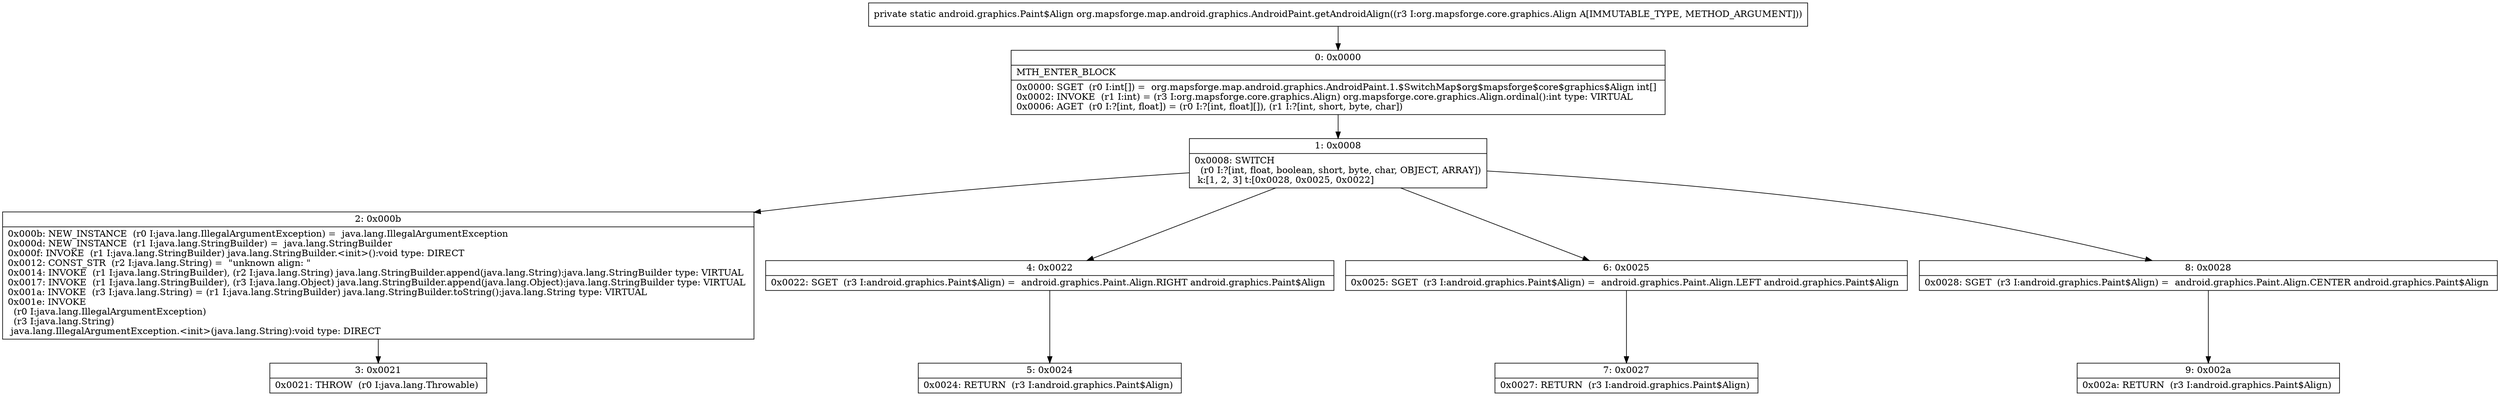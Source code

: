 digraph "CFG fororg.mapsforge.map.android.graphics.AndroidPaint.getAndroidAlign(Lorg\/mapsforge\/core\/graphics\/Align;)Landroid\/graphics\/Paint$Align;" {
Node_0 [shape=record,label="{0\:\ 0x0000|MTH_ENTER_BLOCK\l|0x0000: SGET  (r0 I:int[]) =  org.mapsforge.map.android.graphics.AndroidPaint.1.$SwitchMap$org$mapsforge$core$graphics$Align int[] \l0x0002: INVOKE  (r1 I:int) = (r3 I:org.mapsforge.core.graphics.Align) org.mapsforge.core.graphics.Align.ordinal():int type: VIRTUAL \l0x0006: AGET  (r0 I:?[int, float]) = (r0 I:?[int, float][]), (r1 I:?[int, short, byte, char]) \l}"];
Node_1 [shape=record,label="{1\:\ 0x0008|0x0008: SWITCH  \l  (r0 I:?[int, float, boolean, short, byte, char, OBJECT, ARRAY])\l k:[1, 2, 3] t:[0x0028, 0x0025, 0x0022] \l}"];
Node_2 [shape=record,label="{2\:\ 0x000b|0x000b: NEW_INSTANCE  (r0 I:java.lang.IllegalArgumentException) =  java.lang.IllegalArgumentException \l0x000d: NEW_INSTANCE  (r1 I:java.lang.StringBuilder) =  java.lang.StringBuilder \l0x000f: INVOKE  (r1 I:java.lang.StringBuilder) java.lang.StringBuilder.\<init\>():void type: DIRECT \l0x0012: CONST_STR  (r2 I:java.lang.String) =  \"unknown align: \" \l0x0014: INVOKE  (r1 I:java.lang.StringBuilder), (r2 I:java.lang.String) java.lang.StringBuilder.append(java.lang.String):java.lang.StringBuilder type: VIRTUAL \l0x0017: INVOKE  (r1 I:java.lang.StringBuilder), (r3 I:java.lang.Object) java.lang.StringBuilder.append(java.lang.Object):java.lang.StringBuilder type: VIRTUAL \l0x001a: INVOKE  (r3 I:java.lang.String) = (r1 I:java.lang.StringBuilder) java.lang.StringBuilder.toString():java.lang.String type: VIRTUAL \l0x001e: INVOKE  \l  (r0 I:java.lang.IllegalArgumentException)\l  (r3 I:java.lang.String)\l java.lang.IllegalArgumentException.\<init\>(java.lang.String):void type: DIRECT \l}"];
Node_3 [shape=record,label="{3\:\ 0x0021|0x0021: THROW  (r0 I:java.lang.Throwable) \l}"];
Node_4 [shape=record,label="{4\:\ 0x0022|0x0022: SGET  (r3 I:android.graphics.Paint$Align) =  android.graphics.Paint.Align.RIGHT android.graphics.Paint$Align \l}"];
Node_5 [shape=record,label="{5\:\ 0x0024|0x0024: RETURN  (r3 I:android.graphics.Paint$Align) \l}"];
Node_6 [shape=record,label="{6\:\ 0x0025|0x0025: SGET  (r3 I:android.graphics.Paint$Align) =  android.graphics.Paint.Align.LEFT android.graphics.Paint$Align \l}"];
Node_7 [shape=record,label="{7\:\ 0x0027|0x0027: RETURN  (r3 I:android.graphics.Paint$Align) \l}"];
Node_8 [shape=record,label="{8\:\ 0x0028|0x0028: SGET  (r3 I:android.graphics.Paint$Align) =  android.graphics.Paint.Align.CENTER android.graphics.Paint$Align \l}"];
Node_9 [shape=record,label="{9\:\ 0x002a|0x002a: RETURN  (r3 I:android.graphics.Paint$Align) \l}"];
MethodNode[shape=record,label="{private static android.graphics.Paint$Align org.mapsforge.map.android.graphics.AndroidPaint.getAndroidAlign((r3 I:org.mapsforge.core.graphics.Align A[IMMUTABLE_TYPE, METHOD_ARGUMENT])) }"];
MethodNode -> Node_0;
Node_0 -> Node_1;
Node_1 -> Node_2;
Node_1 -> Node_4;
Node_1 -> Node_6;
Node_1 -> Node_8;
Node_2 -> Node_3;
Node_4 -> Node_5;
Node_6 -> Node_7;
Node_8 -> Node_9;
}

